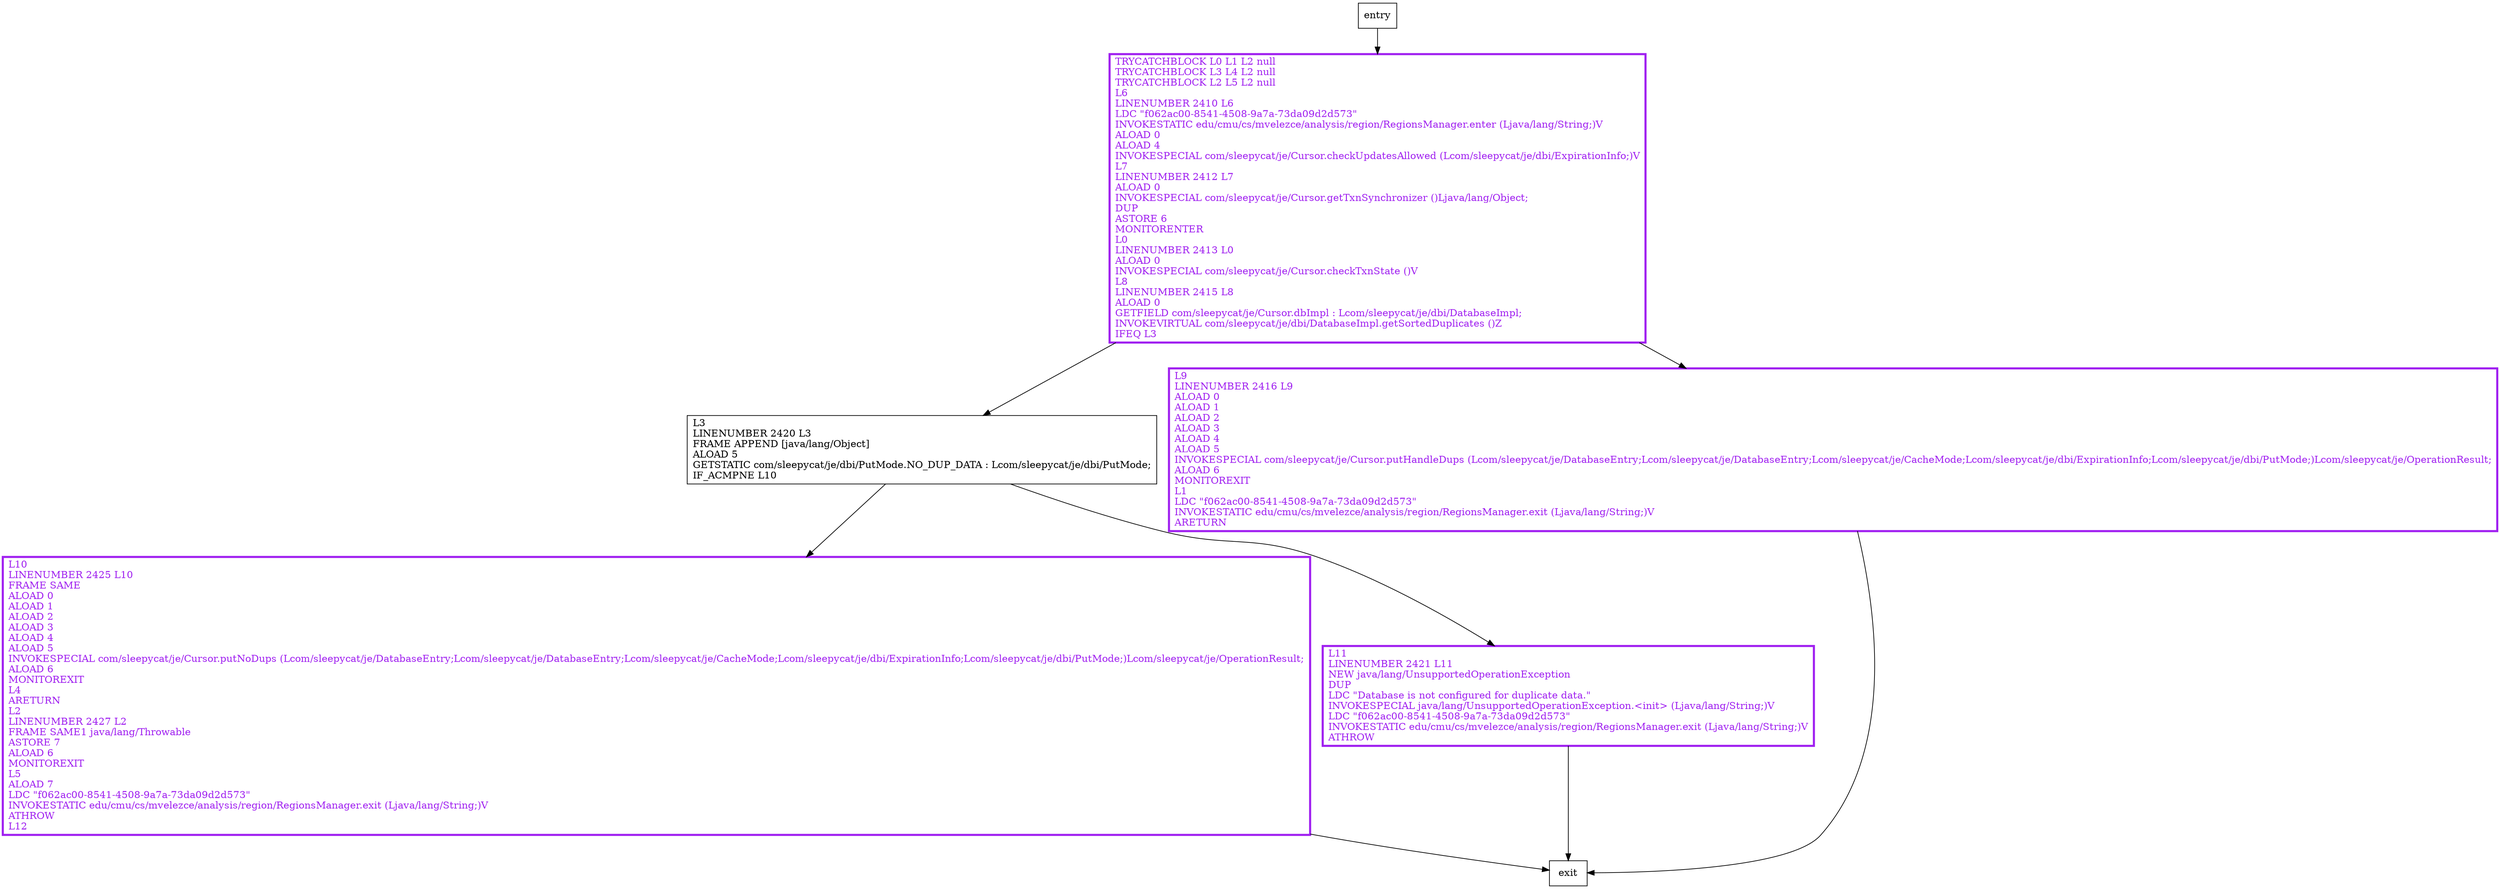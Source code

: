 digraph putInternal {
node [shape=record];
1045933916 [label="L3\lLINENUMBER 2420 L3\lFRAME APPEND [java/lang/Object]\lALOAD 5\lGETSTATIC com/sleepycat/je/dbi/PutMode.NO_DUP_DATA : Lcom/sleepycat/je/dbi/PutMode;\lIF_ACMPNE L10\l"];
375340214 [label="L10\lLINENUMBER 2425 L10\lFRAME SAME\lALOAD 0\lALOAD 1\lALOAD 2\lALOAD 3\lALOAD 4\lALOAD 5\lINVOKESPECIAL com/sleepycat/je/Cursor.putNoDups (Lcom/sleepycat/je/DatabaseEntry;Lcom/sleepycat/je/DatabaseEntry;Lcom/sleepycat/je/CacheMode;Lcom/sleepycat/je/dbi/ExpirationInfo;Lcom/sleepycat/je/dbi/PutMode;)Lcom/sleepycat/je/OperationResult;\lALOAD 6\lMONITOREXIT\lL4\lARETURN\lL2\lLINENUMBER 2427 L2\lFRAME SAME1 java/lang/Throwable\lASTORE 7\lALOAD 6\lMONITOREXIT\lL5\lALOAD 7\lLDC \"f062ac00-8541-4508-9a7a-73da09d2d573\"\lINVOKESTATIC edu/cmu/cs/mvelezce/analysis/region/RegionsManager.exit (Ljava/lang/String;)V\lATHROW\lL12\l"];
1711816000 [label="L11\lLINENUMBER 2421 L11\lNEW java/lang/UnsupportedOperationException\lDUP\lLDC \"Database is not configured for duplicate data.\"\lINVOKESPECIAL java/lang/UnsupportedOperationException.\<init\> (Ljava/lang/String;)V\lLDC \"f062ac00-8541-4508-9a7a-73da09d2d573\"\lINVOKESTATIC edu/cmu/cs/mvelezce/analysis/region/RegionsManager.exit (Ljava/lang/String;)V\lATHROW\l"];
1790132893 [label="TRYCATCHBLOCK L0 L1 L2 null\lTRYCATCHBLOCK L3 L4 L2 null\lTRYCATCHBLOCK L2 L5 L2 null\lL6\lLINENUMBER 2410 L6\lLDC \"f062ac00-8541-4508-9a7a-73da09d2d573\"\lINVOKESTATIC edu/cmu/cs/mvelezce/analysis/region/RegionsManager.enter (Ljava/lang/String;)V\lALOAD 0\lALOAD 4\lINVOKESPECIAL com/sleepycat/je/Cursor.checkUpdatesAllowed (Lcom/sleepycat/je/dbi/ExpirationInfo;)V\lL7\lLINENUMBER 2412 L7\lALOAD 0\lINVOKESPECIAL com/sleepycat/je/Cursor.getTxnSynchronizer ()Ljava/lang/Object;\lDUP\lASTORE 6\lMONITORENTER\lL0\lLINENUMBER 2413 L0\lALOAD 0\lINVOKESPECIAL com/sleepycat/je/Cursor.checkTxnState ()V\lL8\lLINENUMBER 2415 L8\lALOAD 0\lGETFIELD com/sleepycat/je/Cursor.dbImpl : Lcom/sleepycat/je/dbi/DatabaseImpl;\lINVOKEVIRTUAL com/sleepycat/je/dbi/DatabaseImpl.getSortedDuplicates ()Z\lIFEQ L3\l"];
1470482722 [label="L9\lLINENUMBER 2416 L9\lALOAD 0\lALOAD 1\lALOAD 2\lALOAD 3\lALOAD 4\lALOAD 5\lINVOKESPECIAL com/sleepycat/je/Cursor.putHandleDups (Lcom/sleepycat/je/DatabaseEntry;Lcom/sleepycat/je/DatabaseEntry;Lcom/sleepycat/je/CacheMode;Lcom/sleepycat/je/dbi/ExpirationInfo;Lcom/sleepycat/je/dbi/PutMode;)Lcom/sleepycat/je/OperationResult;\lALOAD 6\lMONITOREXIT\lL1\lLDC \"f062ac00-8541-4508-9a7a-73da09d2d573\"\lINVOKESTATIC edu/cmu/cs/mvelezce/analysis/region/RegionsManager.exit (Ljava/lang/String;)V\lARETURN\l"];
entry;
exit;
1045933916 -> 375340214;
1045933916 -> 1711816000;
375340214 -> exit;
entry -> 1790132893;
1711816000 -> exit;
1790132893 -> 1045933916;
1790132893 -> 1470482722;
1470482722 -> exit;
375340214[fontcolor="purple", penwidth=3, color="purple"];
1711816000[fontcolor="purple", penwidth=3, color="purple"];
1790132893[fontcolor="purple", penwidth=3, color="purple"];
1470482722[fontcolor="purple", penwidth=3, color="purple"];
}
